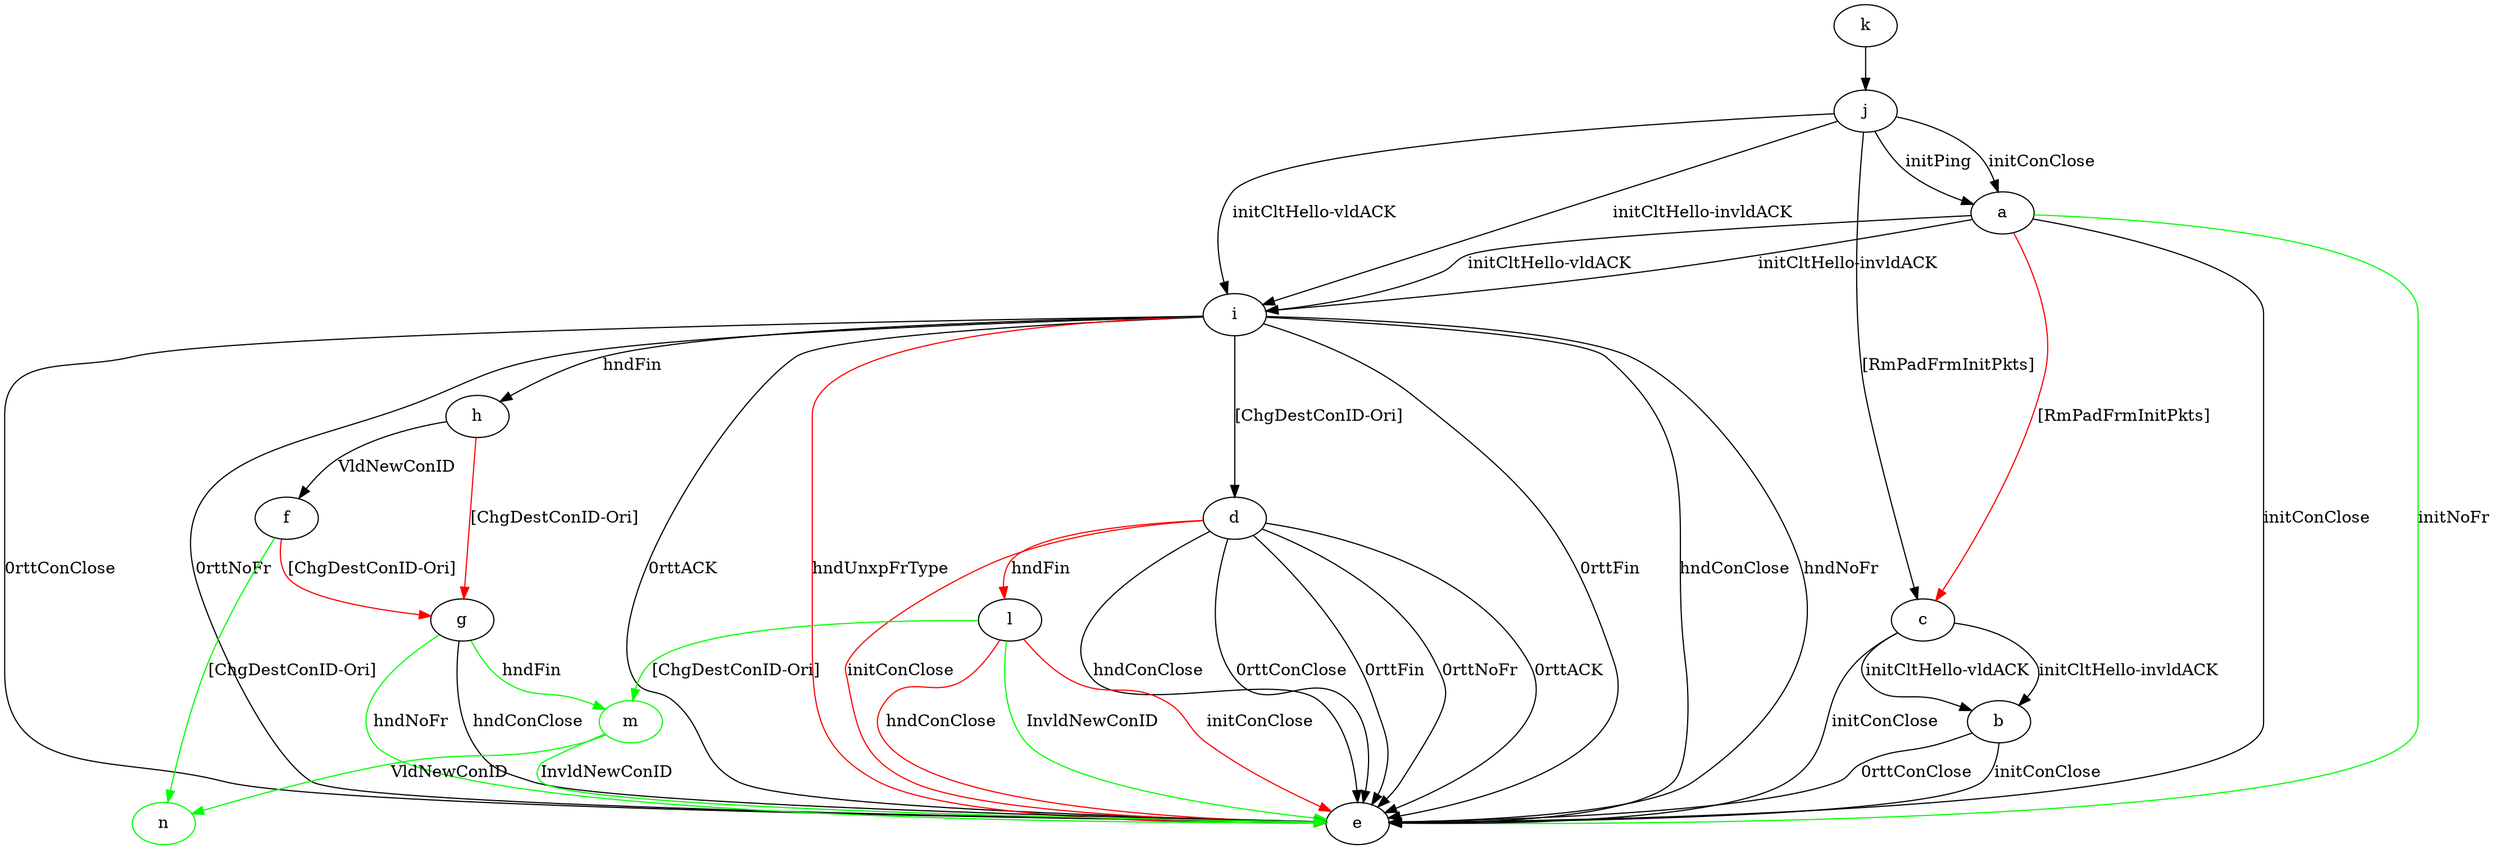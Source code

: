 digraph "" {
	a -> c	[key=0,
		color=red,
		label="[RmPadFrmInitPkts] "];
	a -> e	[key=0,
		label="initConClose "];
	a -> e	[key=1,
		color=green,
		label="initNoFr "];
	a -> i	[key=0,
		label="initCltHello-vldACK "];
	a -> i	[key=1,
		label="initCltHello-invldACK "];
	b -> e	[key=0,
		label="initConClose "];
	b -> e	[key=1,
		label="0rttConClose "];
	c -> b	[key=0,
		label="initCltHello-vldACK "];
	c -> b	[key=1,
		label="initCltHello-invldACK "];
	c -> e	[key=0,
		label="initConClose "];
	d -> e	[key=0,
		label="hndConClose "];
	d -> e	[key=1,
		label="0rttConClose "];
	d -> e	[key=2,
		label="0rttFin "];
	d -> e	[key=3,
		label="0rttNoFr "];
	d -> e	[key=4,
		label="0rttACK "];
	d -> e	[key=5,
		color=red,
		label="initConClose "];
	d -> l	[key=0,
		color=red,
		label="hndFin "];
	f -> g	[key=0,
		color=red,
		label="[ChgDestConID-Ori] "];
	n	[color=green];
	f -> n	[key=0,
		color=green,
		label="[ChgDestConID-Ori] "];
	g -> e	[key=0,
		label="hndConClose "];
	g -> e	[key=1,
		color=green,
		label="hndNoFr "];
	m	[color=green];
	g -> m	[key=0,
		color=green,
		label="hndFin "];
	h -> f	[key=0,
		label="VldNewConID "];
	h -> g	[key=0,
		color=red,
		label="[ChgDestConID-Ori] "];
	i -> d	[key=0,
		label="[ChgDestConID-Ori] "];
	i -> e	[key=0,
		label="hndConClose "];
	i -> e	[key=1,
		label="hndNoFr "];
	i -> e	[key=2,
		label="0rttConClose "];
	i -> e	[key=3,
		label="0rttFin "];
	i -> e	[key=4,
		label="0rttNoFr "];
	i -> e	[key=5,
		label="0rttACK "];
	i -> e	[key=6,
		color=red,
		label="hndUnxpFrType "];
	i -> h	[key=0,
		label="hndFin "];
	j -> a	[key=0,
		label="initPing "];
	j -> a	[key=1,
		label="initConClose "];
	j -> c	[key=0,
		label="[RmPadFrmInitPkts] "];
	j -> i	[key=0,
		label="initCltHello-vldACK "];
	j -> i	[key=1,
		label="initCltHello-invldACK "];
	k -> j	[key=0];
	l -> e	[key=0,
		color=green,
		label="InvldNewConID "];
	l -> e	[key=1,
		color=red,
		label="initConClose "];
	l -> e	[key=2,
		color=red,
		label="hndConClose "];
	l -> m	[key=0,
		color=green,
		label="[ChgDestConID-Ori] "];
	m -> e	[key=0,
		color=green,
		label="InvldNewConID "];
	m -> n	[key=0,
		color=green,
		label="VldNewConID "];
}
